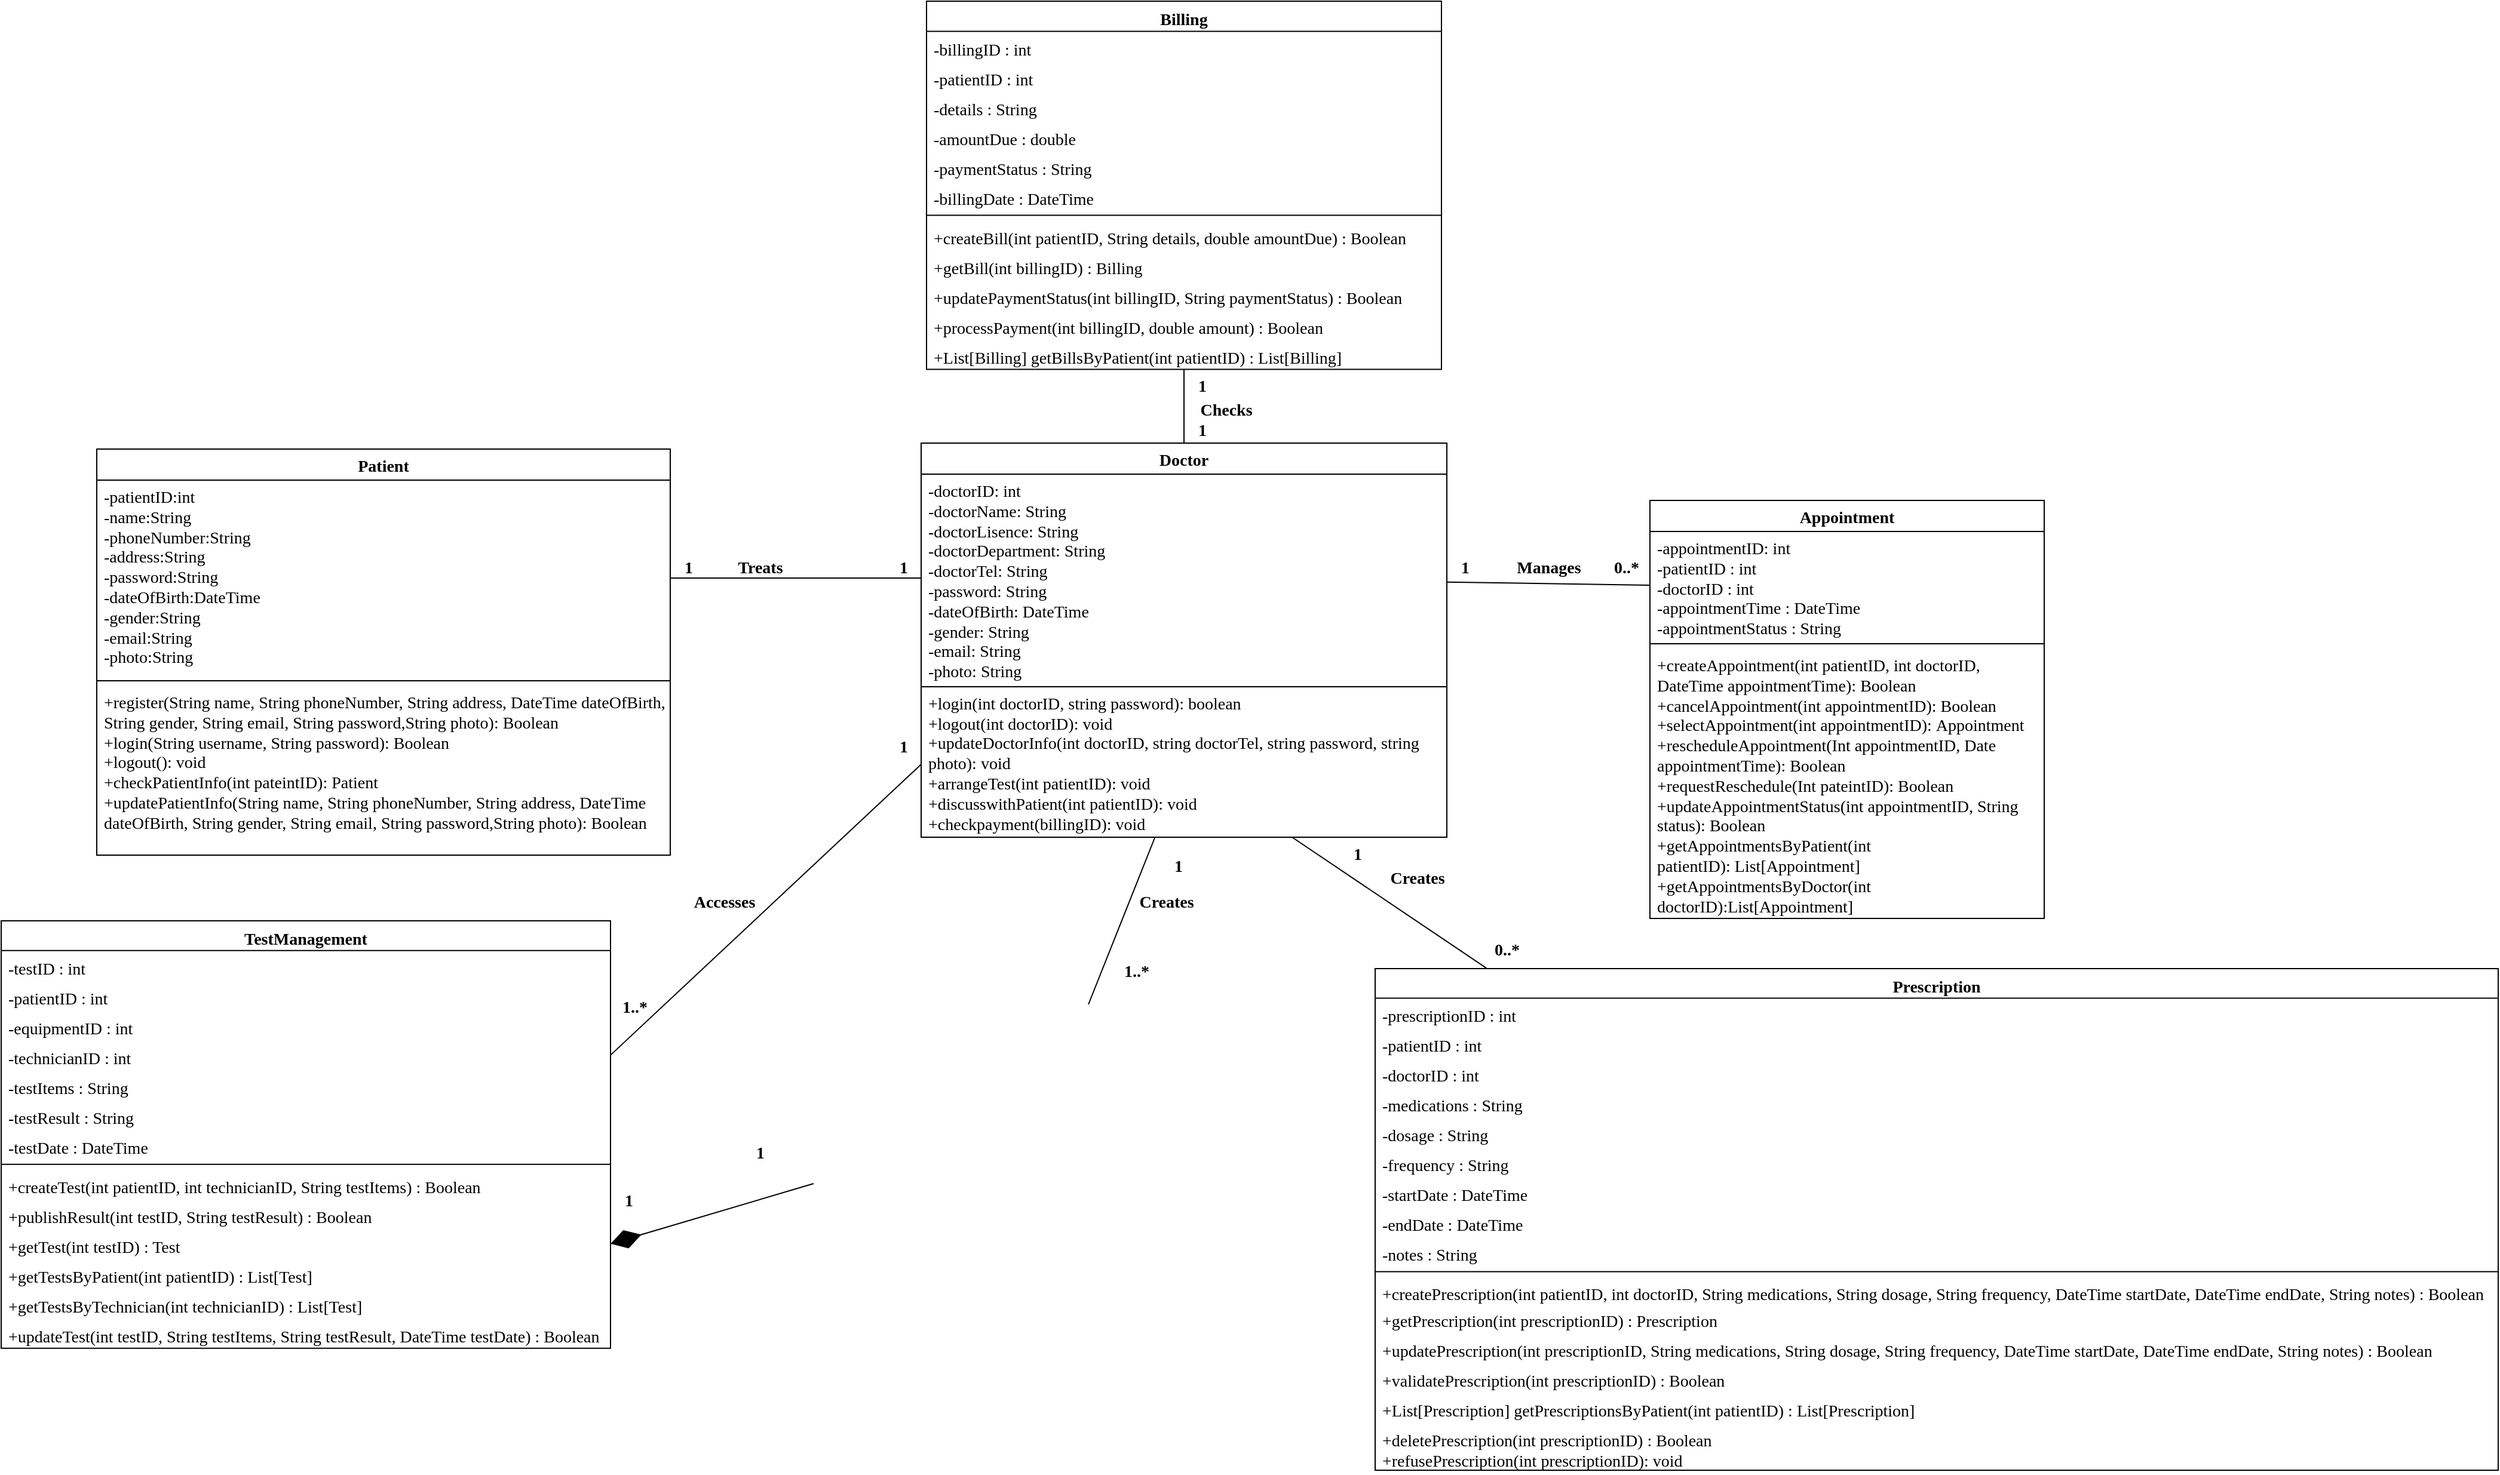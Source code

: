 <mxfile version="22.1.11" type="github">
  <diagram name="第 1 页" id="DenZLdO3r4VADLiXXg4M">
    <mxGraphModel dx="2165" dy="2223" grid="1" gridSize="10" guides="1" tooltips="1" connect="1" arrows="1" fold="1" page="1" pageScale="1" pageWidth="1169" pageHeight="827" math="0" shadow="0">
      <root>
        <mxCell id="0" />
        <mxCell id="1" parent="0" />
        <mxCell id="lUxniN7s-FJJxCix2oJ--1" value="" style="endArrow=none;html=1;rounded=0;entryX=0;entryY=0.5;entryDx=0;entryDy=0;" parent="1" source="bSlJhKR2CJ-gGC5QdrVO-31" target="bSlJhKR2CJ-gGC5QdrVO-6" edge="1">
          <mxGeometry width="50" height="50" relative="1" as="geometry">
            <mxPoint x="550" y="-969" as="sourcePoint" />
            <mxPoint x="460" y="-847" as="targetPoint" />
          </mxGeometry>
        </mxCell>
        <mxCell id="lUxniN7s-FJJxCix2oJ--2" value="" style="endArrow=none;html=1;rounded=0;entryX=0.099;entryY=-0.001;entryDx=0;entryDy=0;entryPerimeter=0;" parent="1" source="bSlJhKR2CJ-gGC5QdrVO-33" target="bSlJhKR2CJ-gGC5QdrVO-9" edge="1">
          <mxGeometry width="50" height="50" relative="1" as="geometry">
            <mxPoint x="288" y="-680" as="sourcePoint" />
            <mxPoint x="440" y="-552" as="targetPoint" />
          </mxGeometry>
        </mxCell>
        <mxCell id="lUxniN7s-FJJxCix2oJ--3" value="" style="endArrow=none;html=1;rounded=0;" parent="1" source="bSlJhKR2CJ-gGC5QdrVO-33" edge="1">
          <mxGeometry width="50" height="50" relative="1" as="geometry">
            <mxPoint x="204.89" y="-680.0" as="sourcePoint" />
            <mxPoint x="240" y="-610" as="targetPoint" />
          </mxGeometry>
        </mxCell>
        <mxCell id="lUxniN7s-FJJxCix2oJ--5" value="Manages" style="text;html=1;align=center;verticalAlign=middle;resizable=0;points=[];autosize=1;strokeColor=none;fillColor=none;fontFamily=Times New Roman;fontStyle=1;fontSize=14;" parent="1" vertex="1">
          <mxGeometry x="584.5" y="-990" width="80" height="30" as="geometry" />
        </mxCell>
        <mxCell id="lUxniN7s-FJJxCix2oJ--6" value="1" style="text;html=1;align=center;verticalAlign=middle;resizable=0;points=[];autosize=1;strokeColor=none;fillColor=none;fontFamily=Times New Roman;fontStyle=1;fontSize=14;" parent="1" vertex="1">
          <mxGeometry x="540" y="-990" width="30" height="30" as="geometry" />
        </mxCell>
        <mxCell id="lUxniN7s-FJJxCix2oJ--7" value="0..*" style="text;html=1;align=center;verticalAlign=middle;resizable=0;points=[];autosize=1;strokeColor=none;fillColor=none;fontFamily=Times New Roman;fontStyle=1;fontSize=14;" parent="1" vertex="1">
          <mxGeometry x="670" y="-990" width="40" height="30" as="geometry" />
        </mxCell>
        <mxCell id="lUxniN7s-FJJxCix2oJ--8" value="" style="endArrow=none;html=1;rounded=0;entryX=0;entryY=0.5;entryDx=0;entryDy=0;exitX=1;exitY=0.5;exitDx=0;exitDy=0;" parent="1" source="bSlJhKR2CJ-gGC5QdrVO-35" target="bSlJhKR2CJ-gGC5QdrVO-31" edge="1">
          <mxGeometry width="50" height="50" relative="1" as="geometry">
            <mxPoint x="-90" y="-807" as="sourcePoint" />
            <mxPoint x="82.5" y="-867" as="targetPoint" />
          </mxGeometry>
        </mxCell>
        <mxCell id="lUxniN7s-FJJxCix2oJ--9" value="Treats" style="text;html=1;align=center;verticalAlign=middle;resizable=0;points=[];autosize=1;strokeColor=none;fillColor=none;fontFamily=Times New Roman;fontStyle=1;fontSize=14;" parent="1" vertex="1">
          <mxGeometry x="-65" y="-990" width="60" height="30" as="geometry" />
        </mxCell>
        <mxCell id="lUxniN7s-FJJxCix2oJ--10" value="" style="endArrow=none;html=1;rounded=0;entryX=0;entryY=0.5;entryDx=0;entryDy=0;exitX=1;exitY=0.5;exitDx=0;exitDy=0;" parent="1" source="bSlJhKR2CJ-gGC5QdrVO-42" target="bSlJhKR2CJ-gGC5QdrVO-33" edge="1">
          <mxGeometry width="50" height="50" relative="1" as="geometry">
            <mxPoint x="-152.5" y="-600" as="sourcePoint" />
            <mxPoint x="80" y="-711" as="targetPoint" />
          </mxGeometry>
        </mxCell>
        <mxCell id="lUxniN7s-FJJxCix2oJ--11" value="Accesses" style="text;html=1;align=center;verticalAlign=middle;resizable=0;points=[];autosize=1;strokeColor=none;fillColor=none;fontFamily=Times New Roman;fontStyle=1;fontSize=14;" parent="1" vertex="1">
          <mxGeometry x="-100" y="-710" width="70" height="30" as="geometry" />
        </mxCell>
        <mxCell id="lUxniN7s-FJJxCix2oJ--12" value="Creates" style="text;html=1;align=center;verticalAlign=middle;resizable=0;points=[];autosize=1;strokeColor=none;fillColor=none;fontStyle=1;fontFamily=Times New Roman;fontSize=14;" parent="1" vertex="1">
          <mxGeometry x="480" y="-730" width="70" height="30" as="geometry" />
        </mxCell>
        <mxCell id="lUxniN7s-FJJxCix2oJ--13" value="&lt;b&gt;&lt;font face=&quot;Times New Roman&quot; style=&quot;font-size: 14px;&quot;&gt;Creates&lt;/font&gt;&lt;/b&gt;" style="text;html=1;align=center;verticalAlign=middle;resizable=0;points=[];autosize=1;strokeColor=none;fillColor=none;" parent="1" vertex="1">
          <mxGeometry x="270" y="-710" width="70" height="30" as="geometry" />
        </mxCell>
        <mxCell id="lUxniN7s-FJJxCix2oJ--15" value="1" style="text;html=1;align=center;verticalAlign=middle;resizable=0;points=[];autosize=1;strokeColor=none;fillColor=none;fontFamily=Times New Roman;fontStyle=1;fontSize=14;" parent="1" vertex="1">
          <mxGeometry x="70" y="-990" width="30" height="30" as="geometry" />
        </mxCell>
        <mxCell id="lUxniN7s-FJJxCix2oJ--16" value="1" style="text;html=1;align=center;verticalAlign=middle;resizable=0;points=[];autosize=1;strokeColor=none;fillColor=none;fontFamily=Times New Roman;fontStyle=1;fontSize=14;" parent="1" vertex="1">
          <mxGeometry x="-110" y="-990" width="30" height="30" as="geometry" />
        </mxCell>
        <mxCell id="lUxniN7s-FJJxCix2oJ--30" value="1" style="text;html=1;align=center;verticalAlign=middle;resizable=0;points=[];autosize=1;strokeColor=none;fillColor=none;fontFamily=Times New Roman;fontStyle=1;fontSize=14;" parent="1" vertex="1">
          <mxGeometry x="300" y="-740" width="30" height="30" as="geometry" />
        </mxCell>
        <mxCell id="lUxniN7s-FJJxCix2oJ--31" value="1..*" style="text;html=1;align=center;verticalAlign=middle;resizable=0;points=[];autosize=1;strokeColor=none;fillColor=none;fontFamily=Times New Roman;fontStyle=1;fontSize=14;" parent="1" vertex="1">
          <mxGeometry x="260" y="-652" width="40" height="30" as="geometry" />
        </mxCell>
        <mxCell id="lUxniN7s-FJJxCix2oJ--32" value="1" style="text;html=1;align=center;verticalAlign=middle;resizable=0;points=[];autosize=1;strokeColor=none;fillColor=none;fontFamily=Times New Roman;fontStyle=1;fontSize=14;" parent="1" vertex="1">
          <mxGeometry x="70" y="-840" width="30" height="30" as="geometry" />
        </mxCell>
        <mxCell id="lUxniN7s-FJJxCix2oJ--33" value="1..*" style="text;html=1;align=center;verticalAlign=middle;resizable=0;points=[];autosize=1;strokeColor=none;fillColor=none;fontFamily=Times New Roman;fontStyle=1;fontSize=14;" parent="1" vertex="1">
          <mxGeometry x="-160" y="-622" width="40" height="30" as="geometry" />
        </mxCell>
        <mxCell id="lUxniN7s-FJJxCix2oJ--35" value="" style="endArrow=diamondThin;endFill=1;endSize=24;html=1;rounded=0;entryX=1;entryY=0.5;entryDx=0;entryDy=0;" parent="1" target="bSlJhKR2CJ-gGC5QdrVO-49" edge="1">
          <mxGeometry width="160" relative="1" as="geometry">
            <mxPoint x="10" y="-460" as="sourcePoint" />
            <mxPoint x="-100" y="-512" as="targetPoint" />
          </mxGeometry>
        </mxCell>
        <mxCell id="lUxniN7s-FJJxCix2oJ--36" value="1" style="text;html=1;align=center;verticalAlign=middle;resizable=0;points=[];autosize=1;strokeColor=none;fillColor=none;fontFamily=Times New Roman;fontStyle=1;fontSize=14;" parent="1" vertex="1">
          <mxGeometry x="-160" y="-460" width="30" height="30" as="geometry" />
        </mxCell>
        <mxCell id="lUxniN7s-FJJxCix2oJ--37" value="1" style="text;html=1;align=center;verticalAlign=middle;resizable=0;points=[];autosize=1;strokeColor=none;fillColor=none;fontFamily=Times New Roman;fontStyle=1;fontSize=14;" parent="1" vertex="1">
          <mxGeometry x="-50" y="-500" width="30" height="30" as="geometry" />
        </mxCell>
        <mxCell id="lUxniN7s-FJJxCix2oJ--38" value="1" style="text;html=1;align=center;verticalAlign=middle;resizable=0;points=[];autosize=1;strokeColor=none;fillColor=none;fontFamily=Times New Roman;fontStyle=1;fontSize=14;" parent="1" vertex="1">
          <mxGeometry x="450" y="-750" width="30" height="30" as="geometry" />
        </mxCell>
        <mxCell id="lUxniN7s-FJJxCix2oJ--39" value="0..*" style="text;html=1;align=center;verticalAlign=middle;resizable=0;points=[];autosize=1;strokeColor=none;fillColor=none;fontFamily=Times New Roman;fontStyle=1;fontSize=14;" parent="1" vertex="1">
          <mxGeometry x="570" y="-670" width="40" height="30" as="geometry" />
        </mxCell>
        <mxCell id="bSlJhKR2CJ-gGC5QdrVO-5" value="&lt;font style=&quot;font-size: 14px;&quot;&gt;Appointment&lt;/font&gt;" style="swimlane;fontStyle=1;align=center;verticalAlign=top;childLayout=stackLayout;horizontal=1;startSize=26;horizontalStack=0;resizeParent=1;resizeParentMax=0;resizeLast=0;collapsible=1;marginBottom=0;whiteSpace=wrap;html=1;fontFamily=Times New Roman;fontSize=14;" vertex="1" parent="1">
          <mxGeometry x="710" y="-1032" width="330" height="350" as="geometry" />
        </mxCell>
        <mxCell id="bSlJhKR2CJ-gGC5QdrVO-6" value="&lt;font style=&quot;font-size: 14px;&quot;&gt;-appointmentID: int&lt;br style=&quot;&quot;&gt;-patientID : int&lt;br style=&quot;&quot;&gt;-doctorID : int&lt;br style=&quot;&quot;&gt;-appointmentTime : DateTime&lt;br style=&quot;&quot;&gt;-appointmentStatus : String&lt;/font&gt;" style="text;strokeColor=none;fillColor=none;align=left;verticalAlign=top;spacingLeft=4;spacingRight=4;overflow=hidden;rotatable=0;points=[[0,0.5],[1,0.5]];portConstraint=eastwest;whiteSpace=wrap;html=1;fontFamily=Times New Roman;fontSize=12;" vertex="1" parent="bSlJhKR2CJ-gGC5QdrVO-5">
          <mxGeometry y="26" width="330" height="90" as="geometry" />
        </mxCell>
        <mxCell id="bSlJhKR2CJ-gGC5QdrVO-7" value="" style="line;strokeWidth=1;fillColor=none;align=left;verticalAlign=middle;spacingTop=-1;spacingLeft=3;spacingRight=3;rotatable=0;labelPosition=right;points=[];portConstraint=eastwest;strokeColor=inherit;fontFamily=Times New Roman;fontSize=12;" vertex="1" parent="bSlJhKR2CJ-gGC5QdrVO-5">
          <mxGeometry y="116" width="330" height="8" as="geometry" />
        </mxCell>
        <mxCell id="bSlJhKR2CJ-gGC5QdrVO-8" value="&lt;font style=&quot;font-size: 14px;&quot;&gt;+createAppointment(int patientID, int doctorID, DateTime appointmentTime):&amp;nbsp;Boolean&lt;br style=&quot;&quot;&gt;+cancelAppointment(int appointmentID):&amp;nbsp;Boolean&lt;br style=&quot;&quot;&gt;+selectAppointment(int appointmentID):&amp;nbsp;Appointment&lt;br style=&quot;&quot;&gt;+rescheduleAppointment(Int appointmentID, Date appointmentTime):&amp;nbsp;Boolean&lt;br style=&quot;&quot;&gt;+requestReschedule(Int pateintID):&amp;nbsp;Boolean&lt;br style=&quot;&quot;&gt;+updateAppointmentStatus(int appointmentID, String status):&amp;nbsp;Boolean&lt;br style=&quot;&quot;&gt;+getAppointmentsByPatient(int patientID):&amp;nbsp;List[Appointment]&lt;br style=&quot;&quot;&gt;+getAppointmentsByDoctor(int doctorID):List[Appointment]&amp;nbsp;&lt;/font&gt;" style="text;strokeColor=none;fillColor=none;align=left;verticalAlign=top;spacingLeft=4;spacingRight=4;overflow=hidden;rotatable=0;points=[[0,0.5],[1,0.5]];portConstraint=eastwest;whiteSpace=wrap;html=1;fontFamily=Times New Roman;fontSize=12;" vertex="1" parent="bSlJhKR2CJ-gGC5QdrVO-5">
          <mxGeometry y="124" width="330" height="226" as="geometry" />
        </mxCell>
        <mxCell id="bSlJhKR2CJ-gGC5QdrVO-9" value="Prescription" style="swimlane;fontStyle=1;align=center;verticalAlign=top;childLayout=stackLayout;horizontal=1;startSize=24.688;horizontalStack=0;resizeParent=1;resizeParentMax=0;resizeLast=0;collapsible=0;marginBottom=0;fontFamily=Times New Roman;fontSize=14;" vertex="1" parent="1">
          <mxGeometry x="480" y="-640" width="940" height="419.998" as="geometry" />
        </mxCell>
        <mxCell id="bSlJhKR2CJ-gGC5QdrVO-10" value="-prescriptionID : int" style="text;strokeColor=none;fillColor=none;align=left;verticalAlign=top;spacingLeft=4;spacingRight=4;overflow=hidden;rotatable=0;points=[[0,0.5],[1,0.5]];portConstraint=eastwest;fontFamily=Times New Roman;fontSize=14;" vertex="1" parent="bSlJhKR2CJ-gGC5QdrVO-9">
          <mxGeometry y="24.688" width="940" height="25" as="geometry" />
        </mxCell>
        <mxCell id="bSlJhKR2CJ-gGC5QdrVO-11" value="-patientID : int" style="text;strokeColor=none;fillColor=none;align=left;verticalAlign=top;spacingLeft=4;spacingRight=4;overflow=hidden;rotatable=0;points=[[0,0.5],[1,0.5]];portConstraint=eastwest;fontFamily=Times New Roman;fontSize=14;" vertex="1" parent="bSlJhKR2CJ-gGC5QdrVO-9">
          <mxGeometry y="49.688" width="940" height="25" as="geometry" />
        </mxCell>
        <mxCell id="bSlJhKR2CJ-gGC5QdrVO-12" value="-doctorID : int" style="text;strokeColor=none;fillColor=none;align=left;verticalAlign=top;spacingLeft=4;spacingRight=4;overflow=hidden;rotatable=0;points=[[0,0.5],[1,0.5]];portConstraint=eastwest;fontFamily=Times New Roman;fontSize=14;" vertex="1" parent="bSlJhKR2CJ-gGC5QdrVO-9">
          <mxGeometry y="74.688" width="940" height="25" as="geometry" />
        </mxCell>
        <mxCell id="bSlJhKR2CJ-gGC5QdrVO-13" value="-medications : String" style="text;strokeColor=none;fillColor=none;align=left;verticalAlign=top;spacingLeft=4;spacingRight=4;overflow=hidden;rotatable=0;points=[[0,0.5],[1,0.5]];portConstraint=eastwest;fontFamily=Times New Roman;fontSize=14;" vertex="1" parent="bSlJhKR2CJ-gGC5QdrVO-9">
          <mxGeometry y="99.688" width="940" height="25" as="geometry" />
        </mxCell>
        <mxCell id="bSlJhKR2CJ-gGC5QdrVO-14" value="-dosage : String" style="text;strokeColor=none;fillColor=none;align=left;verticalAlign=top;spacingLeft=4;spacingRight=4;overflow=hidden;rotatable=0;points=[[0,0.5],[1,0.5]];portConstraint=eastwest;fontFamily=Times New Roman;fontSize=14;" vertex="1" parent="bSlJhKR2CJ-gGC5QdrVO-9">
          <mxGeometry y="124.688" width="940" height="25" as="geometry" />
        </mxCell>
        <mxCell id="bSlJhKR2CJ-gGC5QdrVO-15" value="-frequency : String" style="text;strokeColor=none;fillColor=none;align=left;verticalAlign=top;spacingLeft=4;spacingRight=4;overflow=hidden;rotatable=0;points=[[0,0.5],[1,0.5]];portConstraint=eastwest;fontFamily=Times New Roman;fontSize=14;" vertex="1" parent="bSlJhKR2CJ-gGC5QdrVO-9">
          <mxGeometry y="149.688" width="940" height="25" as="geometry" />
        </mxCell>
        <mxCell id="bSlJhKR2CJ-gGC5QdrVO-16" value="-startDate : DateTime" style="text;strokeColor=none;fillColor=none;align=left;verticalAlign=top;spacingLeft=4;spacingRight=4;overflow=hidden;rotatable=0;points=[[0,0.5],[1,0.5]];portConstraint=eastwest;fontFamily=Times New Roman;fontSize=14;" vertex="1" parent="bSlJhKR2CJ-gGC5QdrVO-9">
          <mxGeometry y="174.688" width="940" height="25" as="geometry" />
        </mxCell>
        <mxCell id="bSlJhKR2CJ-gGC5QdrVO-17" value="-endDate : DateTime" style="text;strokeColor=none;fillColor=none;align=left;verticalAlign=top;spacingLeft=4;spacingRight=4;overflow=hidden;rotatable=0;points=[[0,0.5],[1,0.5]];portConstraint=eastwest;fontFamily=Times New Roman;fontSize=14;" vertex="1" parent="bSlJhKR2CJ-gGC5QdrVO-9">
          <mxGeometry y="199.688" width="940" height="25" as="geometry" />
        </mxCell>
        <mxCell id="bSlJhKR2CJ-gGC5QdrVO-18" value="-notes : String" style="text;strokeColor=none;fillColor=none;align=left;verticalAlign=top;spacingLeft=4;spacingRight=4;overflow=hidden;rotatable=0;points=[[0,0.5],[1,0.5]];portConstraint=eastwest;fontFamily=Times New Roman;fontSize=14;" vertex="1" parent="bSlJhKR2CJ-gGC5QdrVO-9">
          <mxGeometry y="224.688" width="940" height="25" as="geometry" />
        </mxCell>
        <mxCell id="bSlJhKR2CJ-gGC5QdrVO-19" style="line;strokeWidth=1;fillColor=none;align=left;verticalAlign=middle;spacingTop=-1;spacingLeft=3;spacingRight=3;rotatable=0;labelPosition=right;points=[];portConstraint=eastwest;strokeColor=inherit;fontFamily=Times New Roman;" vertex="1" parent="bSlJhKR2CJ-gGC5QdrVO-9">
          <mxGeometry y="249.688" width="940" height="8" as="geometry" />
        </mxCell>
        <mxCell id="bSlJhKR2CJ-gGC5QdrVO-20" value="+createPrescription(int patientID, int doctorID, String medications, String dosage, String frequency, DateTime startDate, DateTime endDate, String notes) : Boolean" style="text;strokeColor=none;fillColor=none;align=left;verticalAlign=top;spacingLeft=4;spacingRight=4;overflow=hidden;rotatable=0;points=[[0,0.5],[1,0.5]];portConstraint=eastwest;fontFamily=Times New Roman;fontSize=14;" vertex="1" parent="bSlJhKR2CJ-gGC5QdrVO-9">
          <mxGeometry y="257.688" width="940" height="22.31" as="geometry" />
        </mxCell>
        <mxCell id="bSlJhKR2CJ-gGC5QdrVO-21" value="+getPrescription(int prescriptionID) : Prescription" style="text;strokeColor=none;fillColor=none;align=left;verticalAlign=top;spacingLeft=4;spacingRight=4;overflow=hidden;rotatable=0;points=[[0,0.5],[1,0.5]];portConstraint=eastwest;fontFamily=Times New Roman;fontSize=14;" vertex="1" parent="bSlJhKR2CJ-gGC5QdrVO-9">
          <mxGeometry y="279.998" width="940" height="25" as="geometry" />
        </mxCell>
        <mxCell id="bSlJhKR2CJ-gGC5QdrVO-22" value="+updatePrescription(int prescriptionID, String medications, String dosage, String frequency, DateTime startDate, DateTime endDate, String notes) : Boolean" style="text;strokeColor=none;fillColor=none;align=left;verticalAlign=top;spacingLeft=4;spacingRight=4;overflow=hidden;rotatable=0;points=[[0,0.5],[1,0.5]];portConstraint=eastwest;fontFamily=Times New Roman;fontSize=14;" vertex="1" parent="bSlJhKR2CJ-gGC5QdrVO-9">
          <mxGeometry y="304.998" width="940" height="25" as="geometry" />
        </mxCell>
        <mxCell id="bSlJhKR2CJ-gGC5QdrVO-23" value="+validatePrescription(int prescriptionID) : Boolean" style="text;strokeColor=none;fillColor=none;align=left;verticalAlign=top;spacingLeft=4;spacingRight=4;overflow=hidden;rotatable=0;points=[[0,0.5],[1,0.5]];portConstraint=eastwest;fontFamily=Times New Roman;fontSize=14;" vertex="1" parent="bSlJhKR2CJ-gGC5QdrVO-9">
          <mxGeometry y="329.998" width="940" height="25" as="geometry" />
        </mxCell>
        <mxCell id="bSlJhKR2CJ-gGC5QdrVO-24" value="+List[Prescription] getPrescriptionsByPatient(int patientID) : List[Prescription]" style="text;strokeColor=none;fillColor=none;align=left;verticalAlign=top;spacingLeft=4;spacingRight=4;overflow=hidden;rotatable=0;points=[[0,0.5],[1,0.5]];portConstraint=eastwest;fontFamily=Times New Roman;fontSize=14;" vertex="1" parent="bSlJhKR2CJ-gGC5QdrVO-9">
          <mxGeometry y="354.998" width="940" height="25" as="geometry" />
        </mxCell>
        <mxCell id="bSlJhKR2CJ-gGC5QdrVO-25" value="+deletePrescription(int prescriptionID) : Boolean&#xa;+refusePrescription(int prescriptionID): void" style="text;strokeColor=none;fillColor=none;align=left;verticalAlign=top;spacingLeft=4;spacingRight=4;overflow=hidden;rotatable=0;points=[[0,0.5],[1,0.5]];portConstraint=eastwest;fontFamily=Times New Roman;fontSize=14;" vertex="1" parent="bSlJhKR2CJ-gGC5QdrVO-9">
          <mxGeometry y="379.998" width="940" height="40" as="geometry" />
        </mxCell>
        <mxCell id="bSlJhKR2CJ-gGC5QdrVO-30" value="&lt;font style=&quot;font-size: 14px;&quot; face=&quot;Times New Roman&quot;&gt;Doctor&lt;/font&gt;" style="swimlane;fontStyle=1;align=center;verticalAlign=top;childLayout=stackLayout;horizontal=1;startSize=26;horizontalStack=0;resizeParent=1;resizeParentMax=0;resizeLast=0;collapsible=1;marginBottom=0;whiteSpace=wrap;html=1;" vertex="1" parent="1">
          <mxGeometry x="100" y="-1080" width="440" height="330" as="geometry" />
        </mxCell>
        <mxCell id="bSlJhKR2CJ-gGC5QdrVO-31" value="-doctorID: int&lt;br style=&quot;border-color: var(--border-color);&quot;&gt;-doctorName: String&lt;br&gt;-doctorLisence: String&lt;br style=&quot;font-size: 14px;&quot;&gt;-doctorDepartment: String&lt;br style=&quot;font-size: 14px;&quot;&gt;-doctorTel: String&lt;br&gt;-password: String&lt;br&gt;-dateOfBirth: DateTime&amp;nbsp;&lt;br style=&quot;border-color: var(--border-color);&quot;&gt;-gender: String&amp;nbsp;&lt;br style=&quot;border-color: var(--border-color);&quot;&gt;-email: String&amp;nbsp;&lt;br style=&quot;border-color: var(--border-color);&quot;&gt;-photo: String&amp;nbsp;" style="text;strokeColor=none;fillColor=none;align=left;verticalAlign=top;spacingLeft=4;spacingRight=4;overflow=hidden;rotatable=0;points=[[0,0.5],[1,0.5]];portConstraint=eastwest;whiteSpace=wrap;html=1;fontFamily=Times New Roman;fontStyle=0;fontSize=14;" vertex="1" parent="bSlJhKR2CJ-gGC5QdrVO-30">
          <mxGeometry y="26" width="440" height="174" as="geometry" />
        </mxCell>
        <mxCell id="bSlJhKR2CJ-gGC5QdrVO-32" value="" style="line;strokeWidth=1;fillColor=none;align=left;verticalAlign=middle;spacingTop=-1;spacingLeft=3;spacingRight=3;rotatable=0;labelPosition=right;points=[];portConstraint=eastwest;strokeColor=inherit;" vertex="1" parent="bSlJhKR2CJ-gGC5QdrVO-30">
          <mxGeometry y="200" width="440" height="8" as="geometry" />
        </mxCell>
        <mxCell id="bSlJhKR2CJ-gGC5QdrVO-33" value="+login(int&amp;nbsp;doctorID, string&amp;nbsp;password):&amp;nbsp;boolean&lt;br&gt;+logout(int doctorID):&amp;nbsp;void&lt;br style=&quot;font-size: 14px;&quot;&gt;+updateDoctorInfo(int doctorID, string doctorTel, string password, string photo):&amp;nbsp;void&lt;br style=&quot;font-size: 14px;&quot;&gt;+arrangeTest(int patientID):&amp;nbsp;void&lt;br&gt;+discusswithPatient(int patientID): void&lt;br&gt;+checkpayment(billingID): void" style="text;strokeColor=none;fillColor=none;align=left;verticalAlign=middle;spacingLeft=4;spacingRight=4;overflow=hidden;rotatable=0;points=[[0,0.5],[1,0.5]];portConstraint=eastwest;whiteSpace=wrap;html=1;fontSize=14;fontFamily=Times New Roman;" vertex="1" parent="bSlJhKR2CJ-gGC5QdrVO-30">
          <mxGeometry y="208" width="440" height="122" as="geometry" />
        </mxCell>
        <mxCell id="bSlJhKR2CJ-gGC5QdrVO-34" value="Patient" style="swimlane;fontStyle=1;align=center;verticalAlign=top;childLayout=stackLayout;horizontal=1;startSize=26;horizontalStack=0;resizeParent=1;resizeParentMax=0;resizeLast=0;collapsible=1;marginBottom=0;whiteSpace=wrap;html=1;fontFamily=Times New Roman;fontSize=14;" vertex="1" parent="1">
          <mxGeometry x="-590" y="-1075" width="480" height="340" as="geometry" />
        </mxCell>
        <mxCell id="bSlJhKR2CJ-gGC5QdrVO-35" value="&lt;font style=&quot;font-size: 14px;&quot;&gt;        -patientID:int&lt;br style=&quot;font-size: 14px;&quot;&gt;-name:String&amp;nbsp;&lt;br style=&quot;font-size: 14px;&quot;&gt;-phoneNumber:String&amp;nbsp;&lt;br style=&quot;font-size: 14px;&quot;&gt;-address:String&amp;nbsp;&lt;br style=&quot;font-size: 14px;&quot;&gt;-password:String&amp;nbsp;&lt;br style=&quot;font-size: 14px;&quot;&gt;-dateOfBirth:DateTime&amp;nbsp;&lt;br style=&quot;font-size: 14px;&quot;&gt;-gender:String&amp;nbsp;&lt;br style=&quot;font-size: 14px;&quot;&gt;-email:String&amp;nbsp;&lt;br style=&quot;font-size: 14px;&quot;&gt;        -photo:String&amp;nbsp;&lt;/font&gt;" style="text;strokeColor=none;fillColor=none;align=left;verticalAlign=top;spacingLeft=4;spacingRight=4;overflow=hidden;rotatable=0;points=[[0,0.5],[1,0.5]];portConstraint=eastwest;whiteSpace=wrap;html=1;fontFamily=Times New Roman;fontSize=14;" vertex="1" parent="bSlJhKR2CJ-gGC5QdrVO-34">
          <mxGeometry y="26" width="480" height="164" as="geometry" />
        </mxCell>
        <mxCell id="bSlJhKR2CJ-gGC5QdrVO-36" value="" style="line;strokeWidth=1;fillColor=none;align=left;verticalAlign=middle;spacingTop=-1;spacingLeft=3;spacingRight=3;rotatable=0;labelPosition=right;points=[];portConstraint=eastwest;strokeColor=inherit;fontFamily=Times New Roman;fontSize=12;" vertex="1" parent="bSlJhKR2CJ-gGC5QdrVO-34">
          <mxGeometry y="190" width="480" height="8" as="geometry" />
        </mxCell>
        <mxCell id="bSlJhKR2CJ-gGC5QdrVO-37" value="&lt;font style=&quot;font-size: 14px;&quot;&gt;+register(String name, String phoneNumber, String address, DateTime dateOfBirth, String gender, String email, String password,String photo):&amp;nbsp;Boolean&lt;br style=&quot;font-size: 14px;&quot;&gt;+login(String username, String password): Boolean&lt;br style=&quot;font-size: 14px;&quot;&gt;+logout():&amp;nbsp;void&lt;br style=&quot;font-size: 14px;&quot;&gt;+checkPatientInfo(int pateintID):&amp;nbsp;Patient&lt;br style=&quot;font-size: 14px;&quot;&gt;+updatePatientInfo(String name, String phoneNumber, String address, DateTime dateOfBirth, String gender, String email, String password,String photo):&amp;nbsp;Boolean&lt;br style=&quot;font-size: 14px;&quot;&gt;&lt;/font&gt;&lt;span style=&quot;font-size: 14px;&quot;&gt;&lt;br style=&quot;font-size: 14px;&quot;&gt;&lt;/span&gt;" style="text;strokeColor=none;fillColor=none;align=left;verticalAlign=top;spacingLeft=4;spacingRight=4;overflow=hidden;rotatable=0;points=[[0,0.5],[1,0.5]];portConstraint=eastwest;whiteSpace=wrap;html=1;fontSize=14;fontFamily=Times New Roman;" vertex="1" parent="bSlJhKR2CJ-gGC5QdrVO-34">
          <mxGeometry y="198" width="480" height="142" as="geometry" />
        </mxCell>
        <mxCell id="bSlJhKR2CJ-gGC5QdrVO-38" value="TestManagement" style="swimlane;fontStyle=1;align=center;verticalAlign=top;childLayout=stackLayout;horizontal=1;startSize=24.929;horizontalStack=0;resizeParent=1;resizeParentMax=0;resizeLast=0;collapsible=0;marginBottom=0;fontFamily=Times New Roman;fontSize=14;" vertex="1" parent="1">
          <mxGeometry x="-670" y="-680" width="510" height="357.929" as="geometry" />
        </mxCell>
        <mxCell id="bSlJhKR2CJ-gGC5QdrVO-39" value="-testID : int" style="text;strokeColor=none;fillColor=none;align=left;verticalAlign=top;spacingLeft=4;spacingRight=4;overflow=hidden;rotatable=0;points=[[0,0.5],[1,0.5]];portConstraint=eastwest;fontFamily=Times New Roman;fontSize=14;" vertex="1" parent="bSlJhKR2CJ-gGC5QdrVO-38">
          <mxGeometry y="24.929" width="510" height="25" as="geometry" />
        </mxCell>
        <mxCell id="bSlJhKR2CJ-gGC5QdrVO-40" value="-patientID : int" style="text;strokeColor=none;fillColor=none;align=left;verticalAlign=top;spacingLeft=4;spacingRight=4;overflow=hidden;rotatable=0;points=[[0,0.5],[1,0.5]];portConstraint=eastwest;fontFamily=Times New Roman;fontSize=14;" vertex="1" parent="bSlJhKR2CJ-gGC5QdrVO-38">
          <mxGeometry y="49.929" width="510" height="25" as="geometry" />
        </mxCell>
        <mxCell id="bSlJhKR2CJ-gGC5QdrVO-41" value="-equipmentID : int" style="text;strokeColor=none;fillColor=none;align=left;verticalAlign=top;spacingLeft=4;spacingRight=4;overflow=hidden;rotatable=0;points=[[0,0.5],[1,0.5]];portConstraint=eastwest;fontFamily=Times New Roman;fontSize=14;" vertex="1" parent="bSlJhKR2CJ-gGC5QdrVO-38">
          <mxGeometry y="74.929" width="510" height="25" as="geometry" />
        </mxCell>
        <mxCell id="bSlJhKR2CJ-gGC5QdrVO-42" value="-technicianID : int" style="text;strokeColor=none;fillColor=none;align=left;verticalAlign=top;spacingLeft=4;spacingRight=4;overflow=hidden;rotatable=0;points=[[0,0.5],[1,0.5]];portConstraint=eastwest;fontFamily=Times New Roman;fontSize=14;" vertex="1" parent="bSlJhKR2CJ-gGC5QdrVO-38">
          <mxGeometry y="99.929" width="510" height="25" as="geometry" />
        </mxCell>
        <mxCell id="bSlJhKR2CJ-gGC5QdrVO-43" value="-testItems : String" style="text;strokeColor=none;fillColor=none;align=left;verticalAlign=top;spacingLeft=4;spacingRight=4;overflow=hidden;rotatable=0;points=[[0,0.5],[1,0.5]];portConstraint=eastwest;fontFamily=Times New Roman;fontSize=14;" vertex="1" parent="bSlJhKR2CJ-gGC5QdrVO-38">
          <mxGeometry y="124.929" width="510" height="25" as="geometry" />
        </mxCell>
        <mxCell id="bSlJhKR2CJ-gGC5QdrVO-44" value="-testResult : String" style="text;strokeColor=none;fillColor=none;align=left;verticalAlign=top;spacingLeft=4;spacingRight=4;overflow=hidden;rotatable=0;points=[[0,0.5],[1,0.5]];portConstraint=eastwest;fontFamily=Times New Roman;fontSize=14;" vertex="1" parent="bSlJhKR2CJ-gGC5QdrVO-38">
          <mxGeometry y="149.929" width="510" height="25" as="geometry" />
        </mxCell>
        <mxCell id="bSlJhKR2CJ-gGC5QdrVO-45" value="-testDate : DateTime" style="text;strokeColor=none;fillColor=none;align=left;verticalAlign=top;spacingLeft=4;spacingRight=4;overflow=hidden;rotatable=0;points=[[0,0.5],[1,0.5]];portConstraint=eastwest;fontFamily=Times New Roman;fontSize=14;" vertex="1" parent="bSlJhKR2CJ-gGC5QdrVO-38">
          <mxGeometry y="174.929" width="510" height="25" as="geometry" />
        </mxCell>
        <mxCell id="bSlJhKR2CJ-gGC5QdrVO-46" style="line;strokeWidth=1;fillColor=none;align=left;verticalAlign=middle;spacingTop=-1;spacingLeft=3;spacingRight=3;rotatable=0;labelPosition=right;points=[];portConstraint=eastwest;strokeColor=inherit;fontFamily=Times New Roman;fontSize=12;" vertex="1" parent="bSlJhKR2CJ-gGC5QdrVO-38">
          <mxGeometry y="199.929" width="510" height="8" as="geometry" />
        </mxCell>
        <mxCell id="bSlJhKR2CJ-gGC5QdrVO-47" value="+createTest(int patientID, int technicianID, String testItems) : Boolean" style="text;strokeColor=none;fillColor=none;align=left;verticalAlign=top;spacingLeft=4;spacingRight=4;overflow=hidden;rotatable=0;points=[[0,0.5],[1,0.5]];portConstraint=eastwest;fontFamily=Times New Roman;fontSize=14;" vertex="1" parent="bSlJhKR2CJ-gGC5QdrVO-38">
          <mxGeometry y="207.929" width="510" height="25" as="geometry" />
        </mxCell>
        <mxCell id="bSlJhKR2CJ-gGC5QdrVO-48" value="+publishResult(int testID, String testResult) : Boolean" style="text;strokeColor=none;fillColor=none;align=left;verticalAlign=top;spacingLeft=4;spacingRight=4;overflow=hidden;rotatable=0;points=[[0,0.5],[1,0.5]];portConstraint=eastwest;fontFamily=Times New Roman;fontSize=14;" vertex="1" parent="bSlJhKR2CJ-gGC5QdrVO-38">
          <mxGeometry y="232.929" width="510" height="25" as="geometry" />
        </mxCell>
        <mxCell id="bSlJhKR2CJ-gGC5QdrVO-49" value="+getTest(int testID) : Test" style="text;strokeColor=none;fillColor=none;align=left;verticalAlign=top;spacingLeft=4;spacingRight=4;overflow=hidden;rotatable=0;points=[[0,0.5],[1,0.5]];portConstraint=eastwest;fontFamily=Times New Roman;fontSize=14;" vertex="1" parent="bSlJhKR2CJ-gGC5QdrVO-38">
          <mxGeometry y="257.929" width="510" height="25" as="geometry" />
        </mxCell>
        <mxCell id="bSlJhKR2CJ-gGC5QdrVO-50" value="+getTestsByPatient(int patientID) : List[Test]" style="text;strokeColor=none;fillColor=none;align=left;verticalAlign=top;spacingLeft=4;spacingRight=4;overflow=hidden;rotatable=0;points=[[0,0.5],[1,0.5]];portConstraint=eastwest;fontFamily=Times New Roman;fontSize=14;" vertex="1" parent="bSlJhKR2CJ-gGC5QdrVO-38">
          <mxGeometry y="282.929" width="510" height="25" as="geometry" />
        </mxCell>
        <mxCell id="bSlJhKR2CJ-gGC5QdrVO-51" value="+getTestsByTechnician(int technicianID) : List[Test]" style="text;strokeColor=none;fillColor=none;align=left;verticalAlign=top;spacingLeft=4;spacingRight=4;overflow=hidden;rotatable=0;points=[[0,0.5],[1,0.5]];portConstraint=eastwest;fontFamily=Times New Roman;fontSize=14;" vertex="1" parent="bSlJhKR2CJ-gGC5QdrVO-38">
          <mxGeometry y="307.929" width="510" height="25" as="geometry" />
        </mxCell>
        <mxCell id="bSlJhKR2CJ-gGC5QdrVO-52" value="+updateTest(int testID, String testItems, String testResult, DateTime testDate) : Boolean" style="text;strokeColor=none;fillColor=none;align=left;verticalAlign=top;spacingLeft=4;spacingRight=4;overflow=hidden;rotatable=0;points=[[0,0.5],[1,0.5]];portConstraint=eastwest;fontFamily=Times New Roman;fontSize=14;" vertex="1" parent="bSlJhKR2CJ-gGC5QdrVO-38">
          <mxGeometry y="332.929" width="510" height="25" as="geometry" />
        </mxCell>
        <mxCell id="bSlJhKR2CJ-gGC5QdrVO-55" value="Billing" style="swimlane;fontStyle=1;align=center;verticalAlign=top;childLayout=stackLayout;horizontal=1;startSize=25.25;horizontalStack=0;resizeParent=1;resizeParentMax=0;resizeLast=0;collapsible=0;marginBottom=0;fontFamily=Times New Roman;fontSize=14;" vertex="1" parent="1">
          <mxGeometry x="104.5" y="-1450" width="431" height="308.25" as="geometry" />
        </mxCell>
        <mxCell id="bSlJhKR2CJ-gGC5QdrVO-56" value="-billingID : int" style="text;strokeColor=none;fillColor=none;align=left;verticalAlign=top;spacingLeft=4;spacingRight=4;overflow=hidden;rotatable=0;points=[[0,0.5],[1,0.5]];portConstraint=eastwest;fontFamily=Times New Roman;fontSize=14;" vertex="1" parent="bSlJhKR2CJ-gGC5QdrVO-55">
          <mxGeometry y="25.25" width="431" height="25" as="geometry" />
        </mxCell>
        <mxCell id="bSlJhKR2CJ-gGC5QdrVO-57" value="-patientID : int" style="text;strokeColor=none;fillColor=none;align=left;verticalAlign=top;spacingLeft=4;spacingRight=4;overflow=hidden;rotatable=0;points=[[0,0.5],[1,0.5]];portConstraint=eastwest;fontFamily=Times New Roman;fontSize=14;" vertex="1" parent="bSlJhKR2CJ-gGC5QdrVO-55">
          <mxGeometry y="50.25" width="431" height="25" as="geometry" />
        </mxCell>
        <mxCell id="bSlJhKR2CJ-gGC5QdrVO-58" value="-details : String" style="text;strokeColor=none;fillColor=none;align=left;verticalAlign=top;spacingLeft=4;spacingRight=4;overflow=hidden;rotatable=0;points=[[0,0.5],[1,0.5]];portConstraint=eastwest;fontFamily=Times New Roman;fontSize=14;" vertex="1" parent="bSlJhKR2CJ-gGC5QdrVO-55">
          <mxGeometry y="75.25" width="431" height="25" as="geometry" />
        </mxCell>
        <mxCell id="bSlJhKR2CJ-gGC5QdrVO-59" value="-amountDue : double" style="text;strokeColor=none;fillColor=none;align=left;verticalAlign=top;spacingLeft=4;spacingRight=4;overflow=hidden;rotatable=0;points=[[0,0.5],[1,0.5]];portConstraint=eastwest;fontFamily=Times New Roman;fontSize=14;" vertex="1" parent="bSlJhKR2CJ-gGC5QdrVO-55">
          <mxGeometry y="100.25" width="431" height="25" as="geometry" />
        </mxCell>
        <mxCell id="bSlJhKR2CJ-gGC5QdrVO-60" value="-paymentStatus : String" style="text;strokeColor=none;fillColor=none;align=left;verticalAlign=top;spacingLeft=4;spacingRight=4;overflow=hidden;rotatable=0;points=[[0,0.5],[1,0.5]];portConstraint=eastwest;fontFamily=Times New Roman;fontSize=14;" vertex="1" parent="bSlJhKR2CJ-gGC5QdrVO-55">
          <mxGeometry y="125.25" width="431" height="25" as="geometry" />
        </mxCell>
        <mxCell id="bSlJhKR2CJ-gGC5QdrVO-61" value="-billingDate : DateTime" style="text;strokeColor=none;fillColor=none;align=left;verticalAlign=top;spacingLeft=4;spacingRight=4;overflow=hidden;rotatable=0;points=[[0,0.5],[1,0.5]];portConstraint=eastwest;fontFamily=Times New Roman;fontSize=14;" vertex="1" parent="bSlJhKR2CJ-gGC5QdrVO-55">
          <mxGeometry y="150.25" width="431" height="25" as="geometry" />
        </mxCell>
        <mxCell id="bSlJhKR2CJ-gGC5QdrVO-62" style="line;strokeWidth=1;fillColor=none;align=left;verticalAlign=middle;spacingTop=-1;spacingLeft=3;spacingRight=3;rotatable=0;labelPosition=right;points=[];portConstraint=eastwest;strokeColor=inherit;fontFamily=Times New Roman;fontSize=12;" vertex="1" parent="bSlJhKR2CJ-gGC5QdrVO-55">
          <mxGeometry y="175.25" width="431" height="8" as="geometry" />
        </mxCell>
        <mxCell id="bSlJhKR2CJ-gGC5QdrVO-63" value="+createBill(int patientID, String details, double amountDue) : Boolean" style="text;strokeColor=none;fillColor=none;align=left;verticalAlign=top;spacingLeft=4;spacingRight=4;overflow=hidden;rotatable=0;points=[[0,0.5],[1,0.5]];portConstraint=eastwest;fontFamily=Times New Roman;fontSize=14;" vertex="1" parent="bSlJhKR2CJ-gGC5QdrVO-55">
          <mxGeometry y="183.25" width="431" height="25" as="geometry" />
        </mxCell>
        <mxCell id="bSlJhKR2CJ-gGC5QdrVO-64" value="+getBill(int billingID) : Billing" style="text;strokeColor=none;fillColor=none;align=left;verticalAlign=top;spacingLeft=4;spacingRight=4;overflow=hidden;rotatable=0;points=[[0,0.5],[1,0.5]];portConstraint=eastwest;fontFamily=Times New Roman;fontSize=14;" vertex="1" parent="bSlJhKR2CJ-gGC5QdrVO-55">
          <mxGeometry y="208.25" width="431" height="25" as="geometry" />
        </mxCell>
        <mxCell id="bSlJhKR2CJ-gGC5QdrVO-65" value="+updatePaymentStatus(int billingID, String paymentStatus) : Boolean" style="text;strokeColor=none;fillColor=none;align=left;verticalAlign=top;spacingLeft=4;spacingRight=4;overflow=hidden;rotatable=0;points=[[0,0.5],[1,0.5]];portConstraint=eastwest;fontFamily=Times New Roman;fontSize=14;" vertex="1" parent="bSlJhKR2CJ-gGC5QdrVO-55">
          <mxGeometry y="233.25" width="431" height="25" as="geometry" />
        </mxCell>
        <mxCell id="bSlJhKR2CJ-gGC5QdrVO-66" value="+processPayment(int billingID, double amount) : Boolean" style="text;strokeColor=none;fillColor=none;align=left;verticalAlign=top;spacingLeft=4;spacingRight=4;overflow=hidden;rotatable=0;points=[[0,0.5],[1,0.5]];portConstraint=eastwest;fontFamily=Times New Roman;fontSize=14;" vertex="1" parent="bSlJhKR2CJ-gGC5QdrVO-55">
          <mxGeometry y="258.25" width="431" height="25" as="geometry" />
        </mxCell>
        <mxCell id="bSlJhKR2CJ-gGC5QdrVO-67" value="+List[Billing] getBillsByPatient(int patientID) : List[Billing]" style="text;strokeColor=none;fillColor=none;align=left;verticalAlign=top;spacingLeft=4;spacingRight=4;overflow=hidden;rotatable=0;points=[[0,0.5],[1,0.5]];portConstraint=eastwest;fontFamily=Times New Roman;fontSize=14;" vertex="1" parent="bSlJhKR2CJ-gGC5QdrVO-55">
          <mxGeometry y="283.25" width="431" height="25" as="geometry" />
        </mxCell>
        <mxCell id="bSlJhKR2CJ-gGC5QdrVO-68" value="" style="endArrow=none;html=1;rounded=0;exitX=0.5;exitY=0;exitDx=0;exitDy=0;" edge="1" parent="1" source="bSlJhKR2CJ-gGC5QdrVO-30" target="bSlJhKR2CJ-gGC5QdrVO-67">
          <mxGeometry width="50" height="50" relative="1" as="geometry">
            <mxPoint x="-100" y="-957" as="sourcePoint" />
            <mxPoint x="110" y="-957" as="targetPoint" />
          </mxGeometry>
        </mxCell>
        <mxCell id="bSlJhKR2CJ-gGC5QdrVO-69" value="1" style="text;html=1;align=center;verticalAlign=middle;resizable=0;points=[];autosize=1;strokeColor=none;fillColor=none;fontFamily=Times New Roman;fontStyle=1;fontSize=14;" vertex="1" parent="1">
          <mxGeometry x="320" y="-1141.75" width="30" height="30" as="geometry" />
        </mxCell>
        <mxCell id="bSlJhKR2CJ-gGC5QdrVO-70" value="1" style="text;html=1;align=center;verticalAlign=middle;resizable=0;points=[];autosize=1;strokeColor=none;fillColor=none;fontFamily=Times New Roman;fontStyle=1;fontSize=14;" vertex="1" parent="1">
          <mxGeometry x="320" y="-1105" width="30" height="30" as="geometry" />
        </mxCell>
        <mxCell id="bSlJhKR2CJ-gGC5QdrVO-71" value="Checks" style="text;html=1;align=center;verticalAlign=middle;resizable=0;points=[];autosize=1;strokeColor=none;fillColor=none;fontFamily=Times New Roman;fontStyle=1;fontSize=14;" vertex="1" parent="1">
          <mxGeometry x="320" y="-1122" width="70" height="30" as="geometry" />
        </mxCell>
      </root>
    </mxGraphModel>
  </diagram>
</mxfile>
